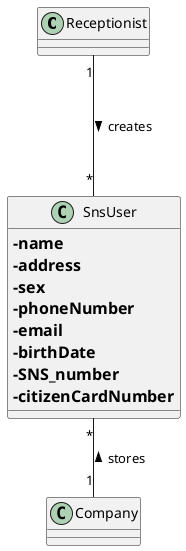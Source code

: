 @startuml
'https://plantuml.com/class-diagram

class Receptionist

class SnsUser {
==-name
==-address
==-sex
==-phoneNumber
==-email
==-birthDate
==-SNS_number
==-citizenCardNumber
}

class Company

Company "1" -up- "*" SnsUser: stores >
Receptionist "1" --- "*" SnsUser: creates >

@enduml